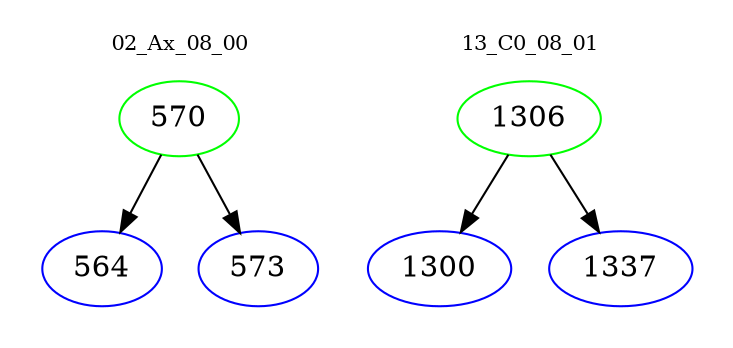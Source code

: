 digraph{
subgraph cluster_0 {
color = white
label = "02_Ax_08_00";
fontsize=10;
T0_570 [label="570", color="green"]
T0_570 -> T0_564 [color="black"]
T0_564 [label="564", color="blue"]
T0_570 -> T0_573 [color="black"]
T0_573 [label="573", color="blue"]
}
subgraph cluster_1 {
color = white
label = "13_C0_08_01";
fontsize=10;
T1_1306 [label="1306", color="green"]
T1_1306 -> T1_1300 [color="black"]
T1_1300 [label="1300", color="blue"]
T1_1306 -> T1_1337 [color="black"]
T1_1337 [label="1337", color="blue"]
}
}
